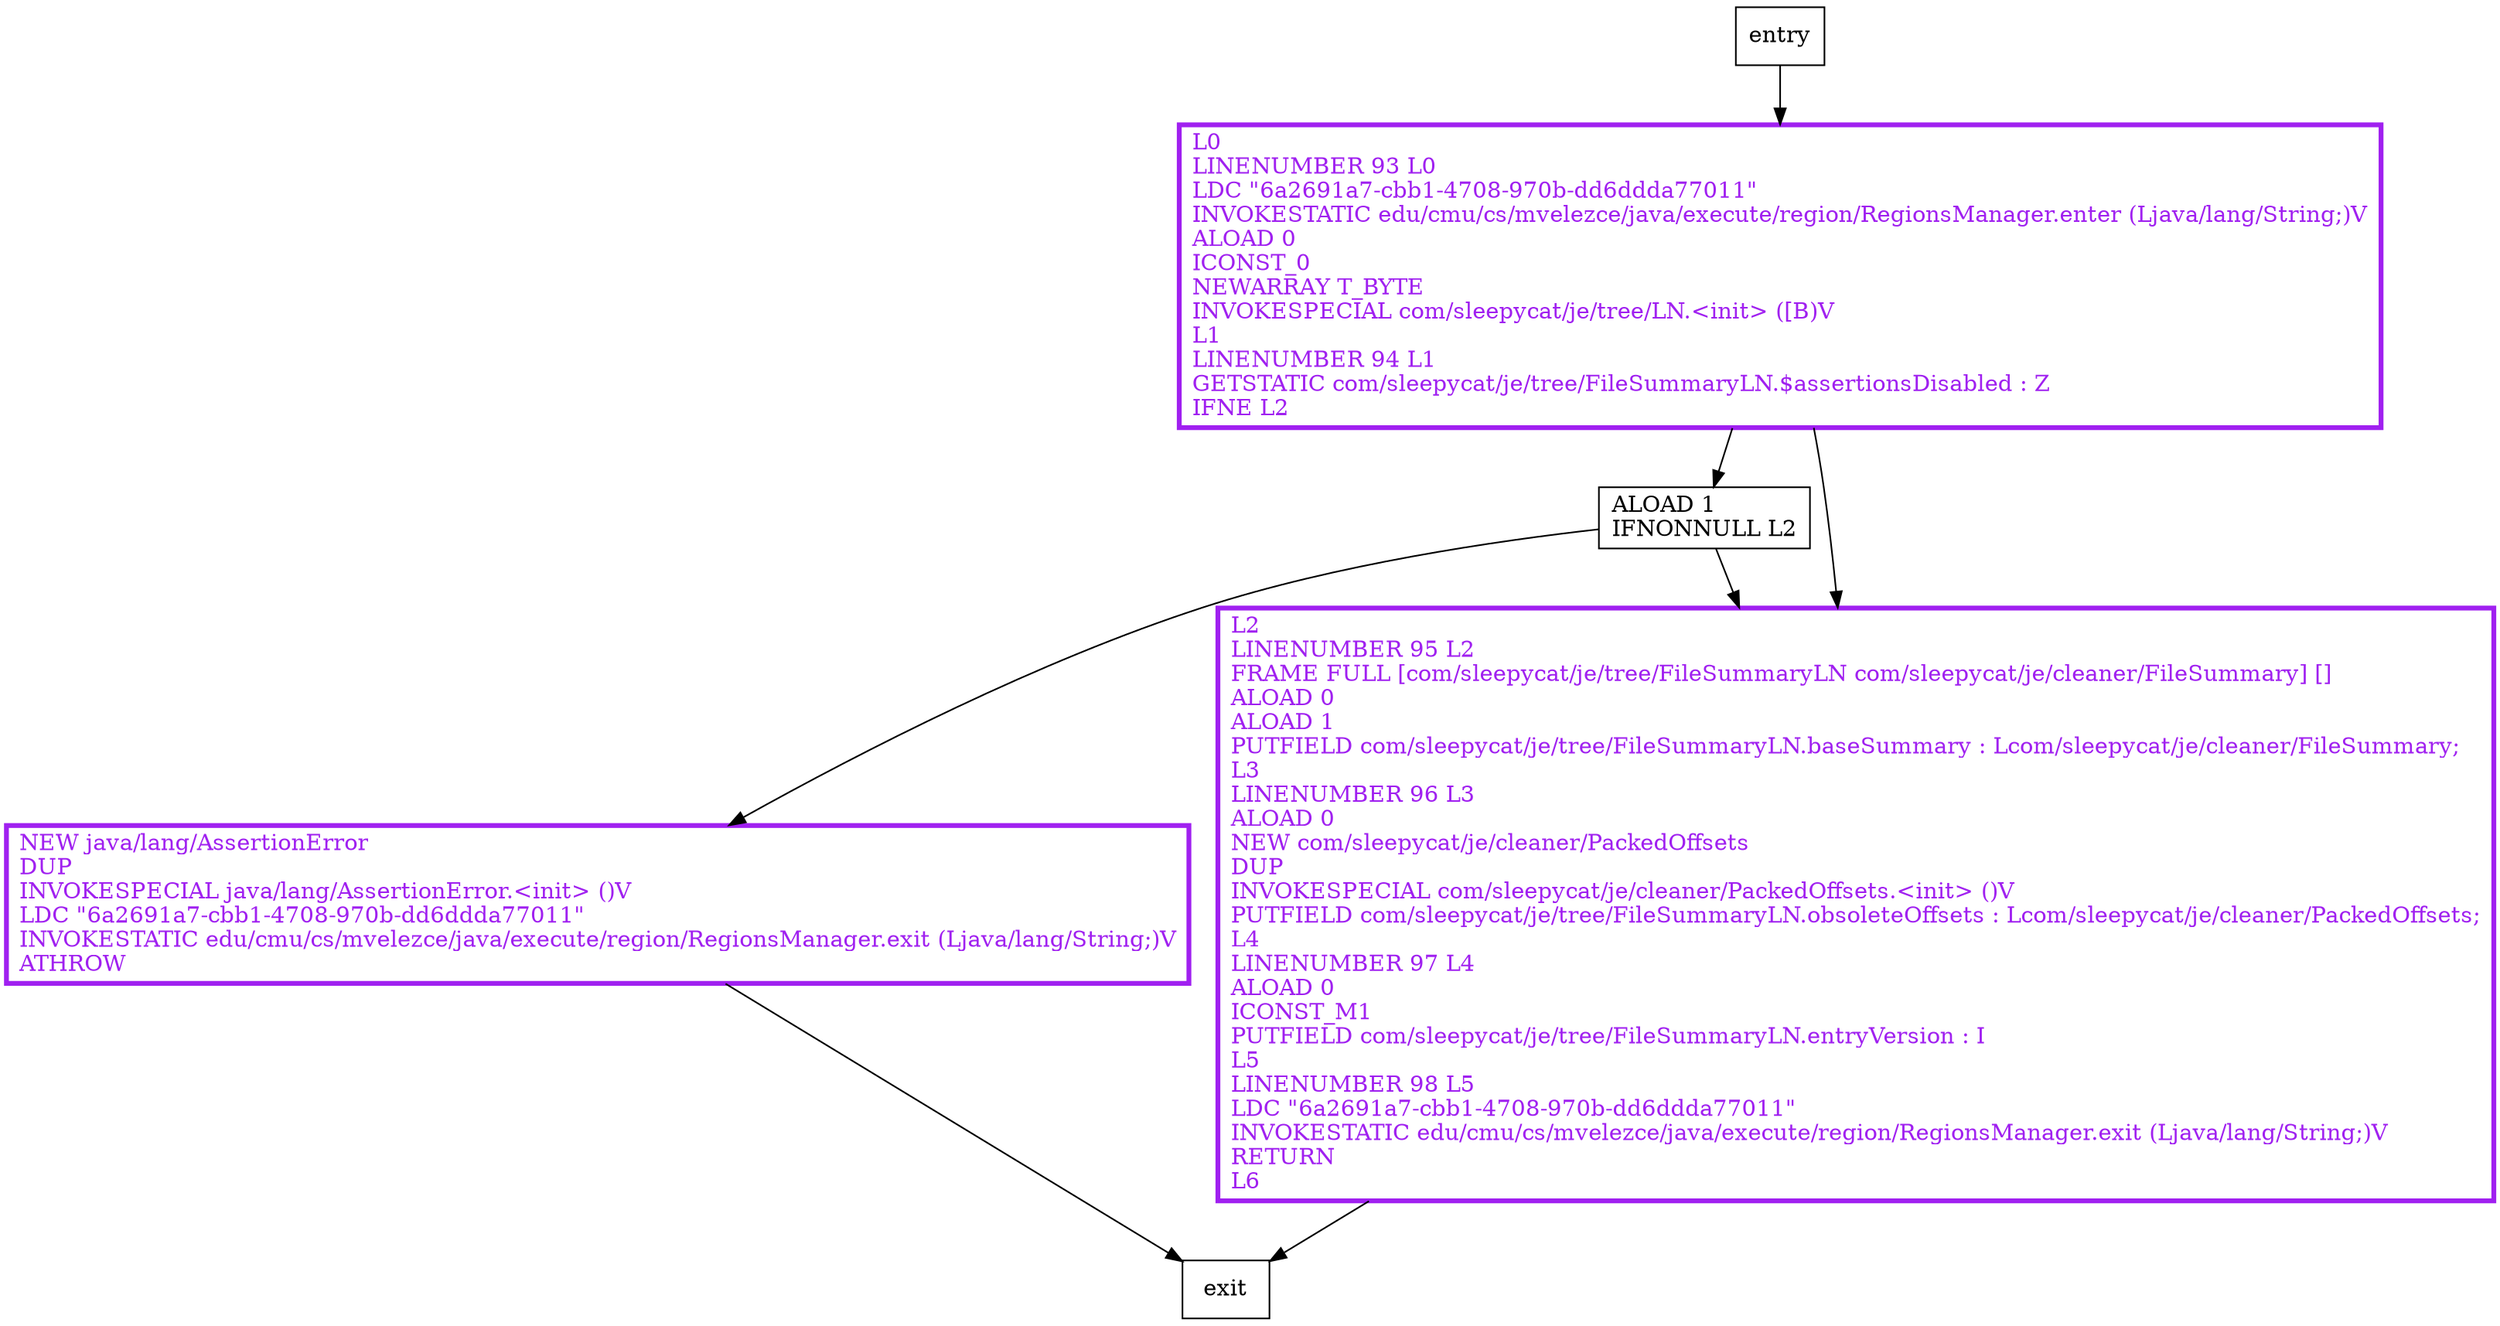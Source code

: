 digraph <init> {
node [shape=record];
956032542 [label="ALOAD 1\lIFNONNULL L2\l"];
228437142 [label="NEW java/lang/AssertionError\lDUP\lINVOKESPECIAL java/lang/AssertionError.\<init\> ()V\lLDC \"6a2691a7-cbb1-4708-970b-dd6ddda77011\"\lINVOKESTATIC edu/cmu/cs/mvelezce/java/execute/region/RegionsManager.exit (Ljava/lang/String;)V\lATHROW\l"];
1592904195 [label="L0\lLINENUMBER 93 L0\lLDC \"6a2691a7-cbb1-4708-970b-dd6ddda77011\"\lINVOKESTATIC edu/cmu/cs/mvelezce/java/execute/region/RegionsManager.enter (Ljava/lang/String;)V\lALOAD 0\lICONST_0\lNEWARRAY T_BYTE\lINVOKESPECIAL com/sleepycat/je/tree/LN.\<init\> ([B)V\lL1\lLINENUMBER 94 L1\lGETSTATIC com/sleepycat/je/tree/FileSummaryLN.$assertionsDisabled : Z\lIFNE L2\l"];
677399046 [label="L2\lLINENUMBER 95 L2\lFRAME FULL [com/sleepycat/je/tree/FileSummaryLN com/sleepycat/je/cleaner/FileSummary] []\lALOAD 0\lALOAD 1\lPUTFIELD com/sleepycat/je/tree/FileSummaryLN.baseSummary : Lcom/sleepycat/je/cleaner/FileSummary;\lL3\lLINENUMBER 96 L3\lALOAD 0\lNEW com/sleepycat/je/cleaner/PackedOffsets\lDUP\lINVOKESPECIAL com/sleepycat/je/cleaner/PackedOffsets.\<init\> ()V\lPUTFIELD com/sleepycat/je/tree/FileSummaryLN.obsoleteOffsets : Lcom/sleepycat/je/cleaner/PackedOffsets;\lL4\lLINENUMBER 97 L4\lALOAD 0\lICONST_M1\lPUTFIELD com/sleepycat/je/tree/FileSummaryLN.entryVersion : I\lL5\lLINENUMBER 98 L5\lLDC \"6a2691a7-cbb1-4708-970b-dd6ddda77011\"\lINVOKESTATIC edu/cmu/cs/mvelezce/java/execute/region/RegionsManager.exit (Ljava/lang/String;)V\lRETURN\lL6\l"];
entry;
exit;
entry -> 1592904195
956032542 -> 228437142
956032542 -> 677399046
228437142 -> exit
1592904195 -> 956032542
1592904195 -> 677399046
677399046 -> exit
228437142[fontcolor="purple", penwidth=3, color="purple"];
1592904195[fontcolor="purple", penwidth=3, color="purple"];
677399046[fontcolor="purple", penwidth=3, color="purple"];
}
